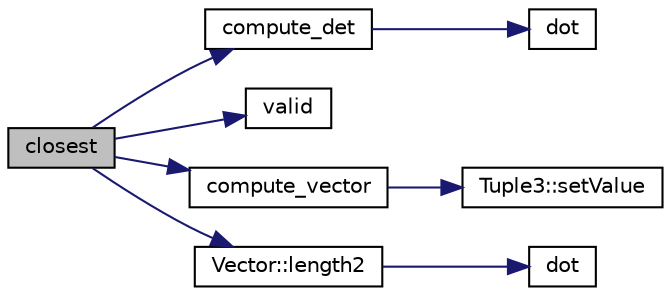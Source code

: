 digraph "closest"
{
  edge [fontname="Helvetica",fontsize="10",labelfontname="Helvetica",labelfontsize="10"];
  node [fontname="Helvetica",fontsize="10",shape=record];
  rankdir="LR";
  Node1 [label="closest",height=0.2,width=0.4,color="black", fillcolor="grey75", style="filled", fontcolor="black"];
  Node1 -> Node2 [color="midnightblue",fontsize="10",style="solid",fontname="Helvetica"];
  Node2 [label="compute_det",height=0.2,width=0.4,color="black", fillcolor="white", style="filled",URL="$_convex_8cpp.html#a47f727886ee47085de28eb2402ee93b1"];
  Node2 -> Node3 [color="midnightblue",fontsize="10",style="solid",fontname="Helvetica"];
  Node3 [label="dot",height=0.2,width=0.4,color="black", fillcolor="white", style="filled",URL="$_quaternion_8h.html#af8cf8caa91dd2209c53a956d41cb26ae"];
  Node1 -> Node4 [color="midnightblue",fontsize="10",style="solid",fontname="Helvetica"];
  Node4 [label="valid",height=0.2,width=0.4,color="black", fillcolor="white", style="filled",URL="$_convex_8cpp.html#a60781a687abfe8088029869da10a4e88"];
  Node1 -> Node5 [color="midnightblue",fontsize="10",style="solid",fontname="Helvetica"];
  Node5 [label="compute_vector",height=0.2,width=0.4,color="black", fillcolor="white", style="filled",URL="$_convex_8cpp.html#aaf9364ecd646c1767896492fc94ec8dc"];
  Node5 -> Node6 [color="midnightblue",fontsize="10",style="solid",fontname="Helvetica"];
  Node6 [label="Tuple3::setValue",height=0.2,width=0.4,color="black", fillcolor="white", style="filled",URL="$class_tuple3.html#a3ef593aef12718dc19f9cc0acff26491"];
  Node1 -> Node7 [color="midnightblue",fontsize="10",style="solid",fontname="Helvetica"];
  Node7 [label="Vector::length2",height=0.2,width=0.4,color="black", fillcolor="white", style="filled",URL="$class_vector.html#a8677c48cf107765986e71cd2f23b1b0f"];
  Node7 -> Node8 [color="midnightblue",fontsize="10",style="solid",fontname="Helvetica"];
  Node8 [label="dot",height=0.2,width=0.4,color="black", fillcolor="white", style="filled",URL="$_vector_8h.html#a4e9a20e9955e34afdb3659d68f6935c8"];
}
